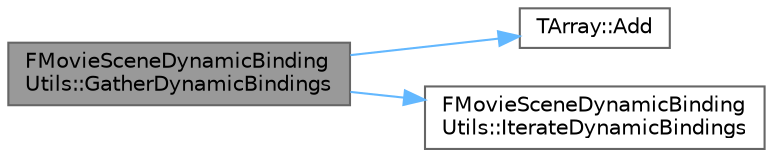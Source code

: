 digraph "FMovieSceneDynamicBindingUtils::GatherDynamicBindings"
{
 // INTERACTIVE_SVG=YES
 // LATEX_PDF_SIZE
  bgcolor="transparent";
  edge [fontname=Helvetica,fontsize=10,labelfontname=Helvetica,labelfontsize=10];
  node [fontname=Helvetica,fontsize=10,shape=box,height=0.2,width=0.4];
  rankdir="LR";
  Node1 [id="Node000001",label="FMovieSceneDynamicBinding\lUtils::GatherDynamicBindings",height=0.2,width=0.4,color="gray40", fillcolor="grey60", style="filled", fontcolor="black",tooltip="Utility function for gathering all dynamic bindings in a sequence into a container."];
  Node1 -> Node2 [id="edge1_Node000001_Node000002",color="steelblue1",style="solid",tooltip=" "];
  Node2 [id="Node000002",label="TArray::Add",height=0.2,width=0.4,color="grey40", fillcolor="white", style="filled",URL="$d4/d52/classTArray.html#a94f6bf2bef04382fc79010abad57d823",tooltip="Adds a new item to the end of the array, possibly reallocating the whole array to fit."];
  Node1 -> Node3 [id="edge2_Node000001_Node000003",color="steelblue1",style="solid",tooltip=" "];
  Node3 [id="Node000003",label="FMovieSceneDynamicBinding\lUtils::IterateDynamicBindings",height=0.2,width=0.4,color="grey40", fillcolor="white", style="filled",URL="$dd/d0c/structFMovieSceneDynamicBindingUtils.html#a049b4dc47177e00a3af71acaa37e7c36",tooltip="Utility function for iterating all dynamic bindings in a sequence."];
}
